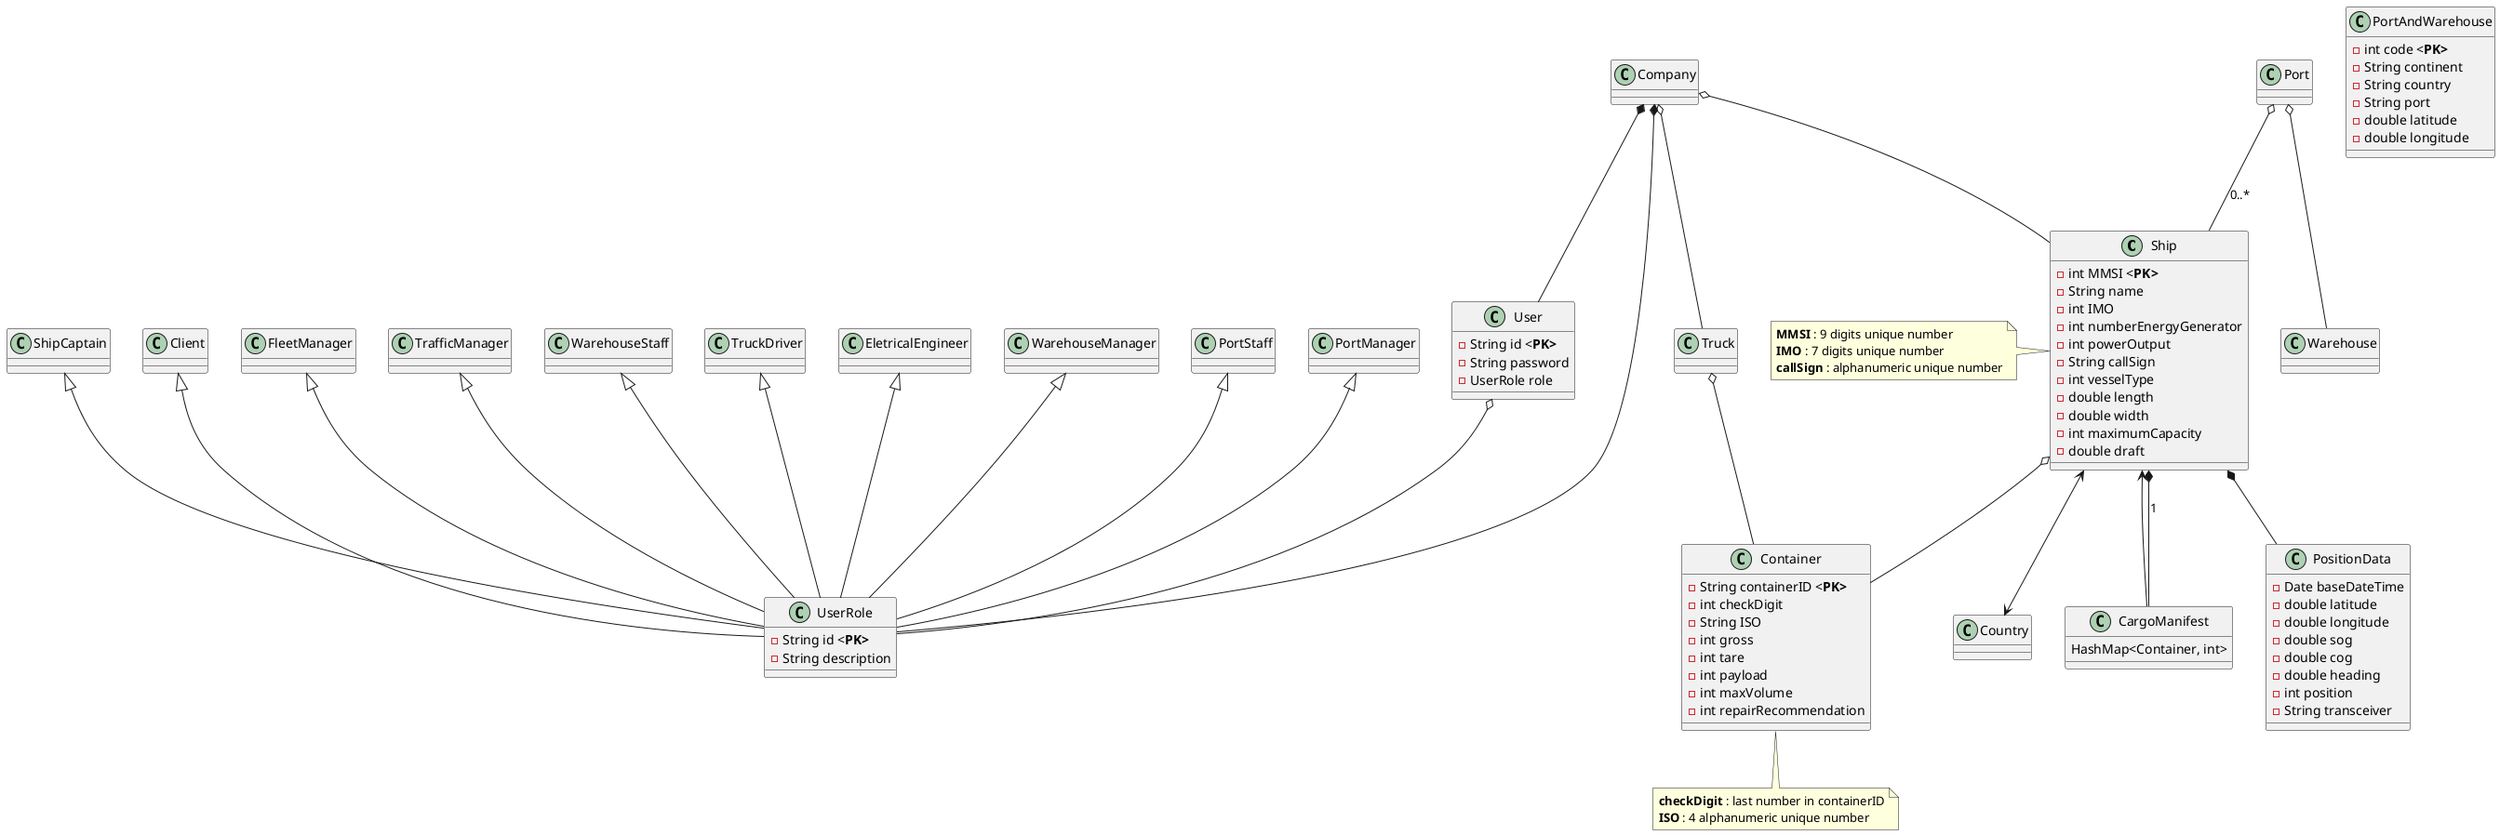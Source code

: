@startuml

class Ship {

    -int MMSI <<b>PK>
    -String name
    -int IMO
    -int numberEnergyGenerator
    -int powerOutput
    -String callSign
    -int vesselType
    -double length
    -double width
    -int maximumCapacity
    -double draft
}

note left: <b>MMSI</b> : 9 digits unique number\n<b>IMO</b> : 7 digits unique number\n<b>callSign</b> : alphanumeric unique number


class Container {

    -String containerID <<b>PK>
    -int checkDigit
    -String ISO
    -int gross
    -int tare
    -int payload
    -int maxVolume
    -int repairRecommendation

}

note bottom: <b>checkDigit</b> : last number in containerID\n<b>ISO</b> : 4 alphanumeric unique number


class PortAndWarehouse {
    -int code <<b>PK>
    -String continent
    -String country
    -String port
    -double latitude
    -double longitude

}


class Truck{
}

class User{
    -String id <<b>PK>
    -String password
    -UserRole role
}

class UserRole{
    -String id <<b>PK>
    -String description
}

class Client{
}

class FleetManager{
}

class TrafficManager{
}

class WarehouseStaff{
}

class WarehouseManager{
}

class PortStaff{
}

class PortManager{
}

class ShipCaptain{
}

class EletricalEngineer{
}

class TruckDriver{
}

class PositionData{
    -Date baseDateTime
    -double latitude
    -double longitude
    -double sog
    -double cog
    -double heading
    -int position
    -String transceiver

}


class CargoManifest{
    HashMap<Container, int>
}

class Country {

}

class Company {

}

'Inheritance connections

Client <|-- UserRole
FleetManager <|-- UserRole
TrafficManager <|-- UserRole
WarehouseStaff <|-- UserRole
WarehouseManager <|-- UserRole
PortStaff <|-- UserRole
PortManager <|-- UserRole
ShipCaptain <|-- UserRole
EletricalEngineer <|-- UserRole
TruckDriver <|-- UserRole


'Aggregation connections

User o-- UserRole
Ship o-- Container
Truck o-- Container
Company o-- Ship
Company o-- Truck
Port o-- Ship : 0..*
Port o-- Warehouse


'Composition connections

Company *-- User
Company *-- UserRole
Ship *-- CargoManifest : 1
Ship *-- PositionData


'Association connections

CargoManifest --> Ship
Ship <--> Country

@enduml
